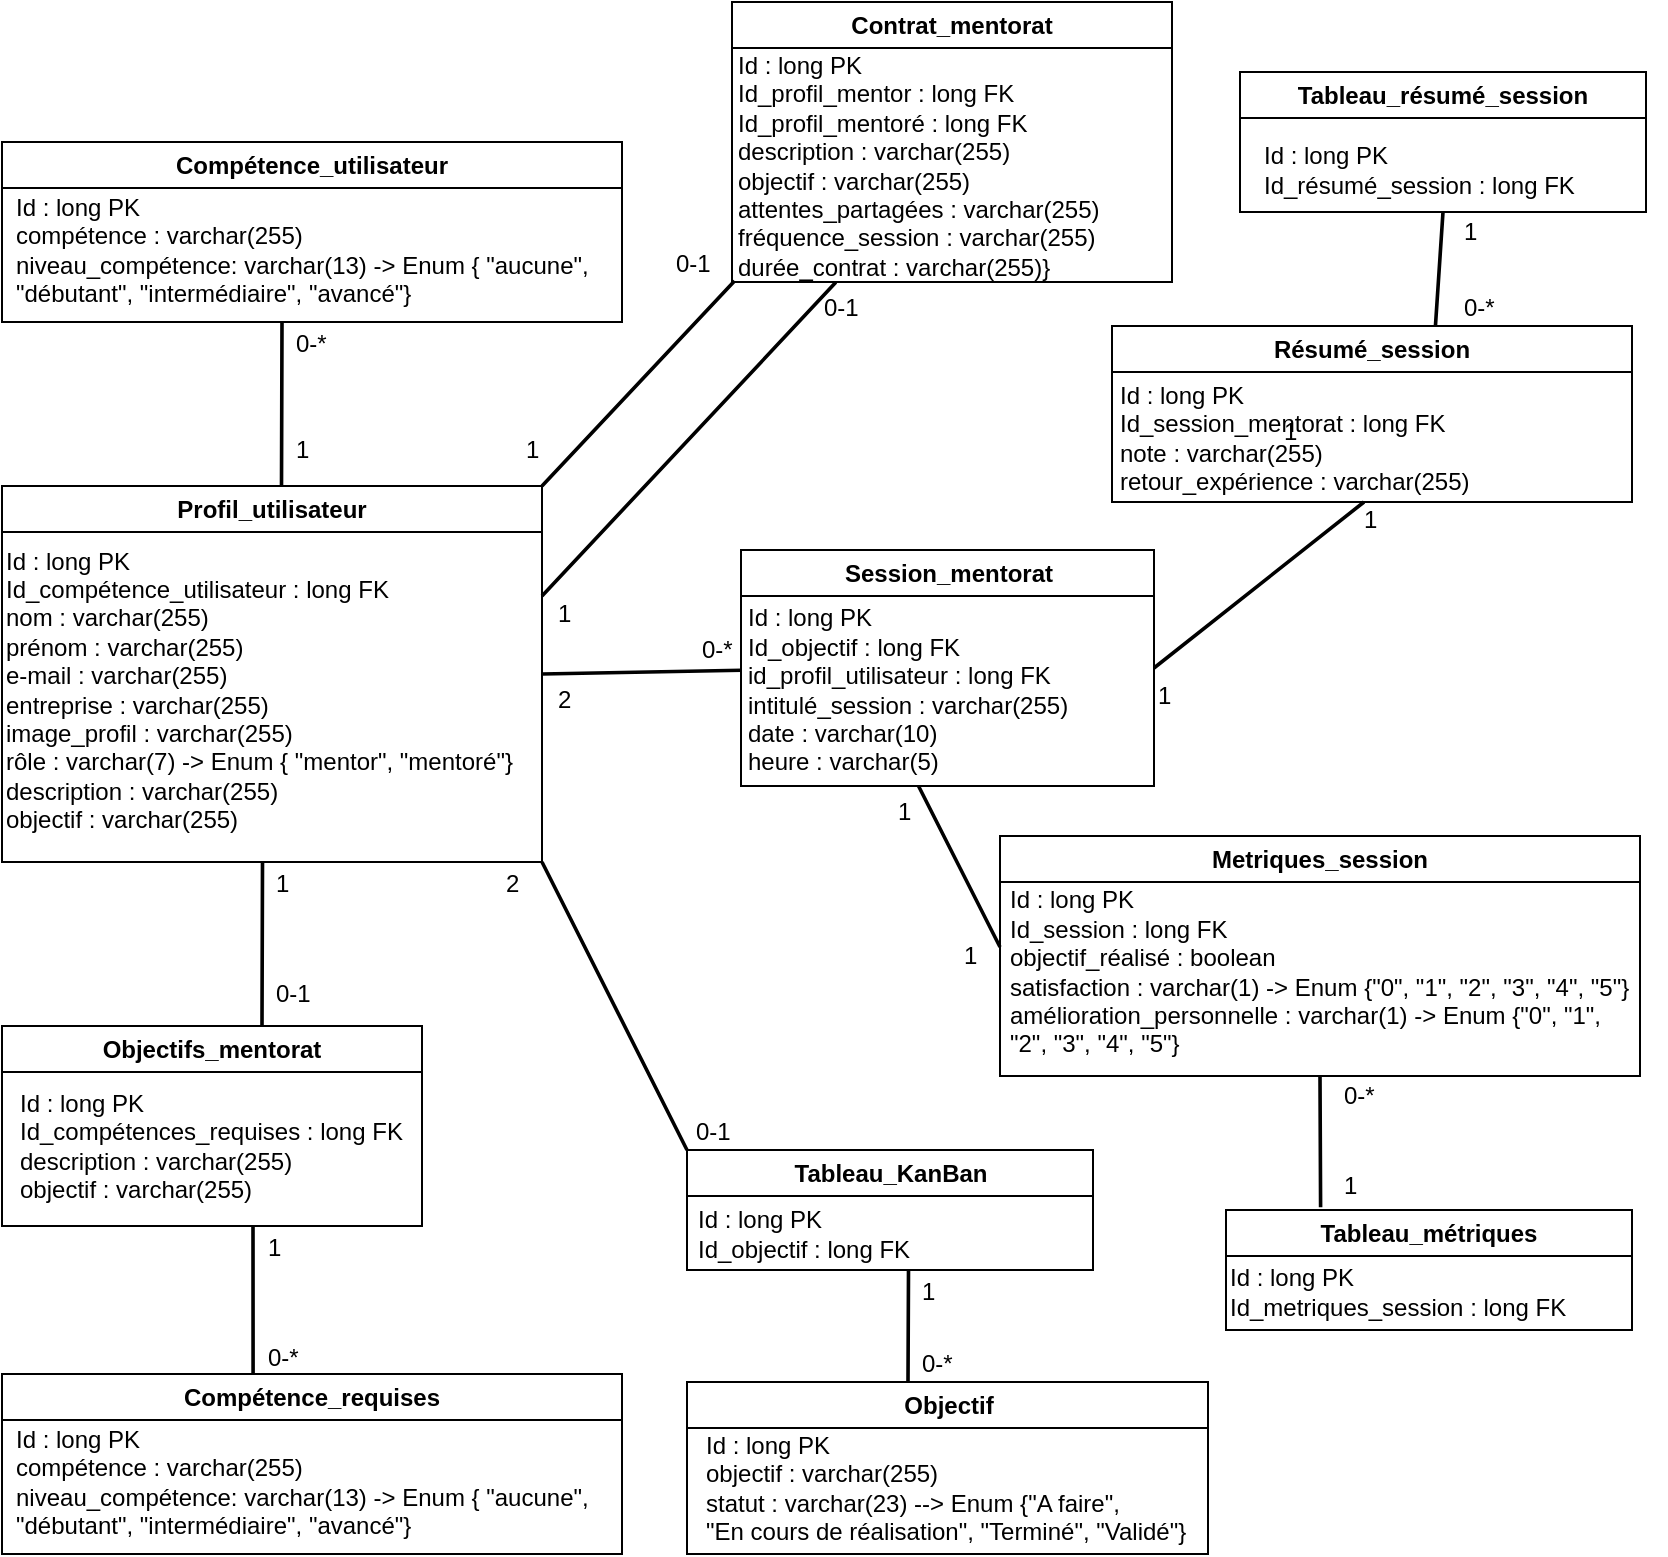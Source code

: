 <mxfile version="21.4.0" type="github">
  <diagram name="Page-1" id="noyESsa5x7OZtrXB0dku">
    <mxGraphModel dx="934" dy="1571" grid="1" gridSize="10" guides="1" tooltips="1" connect="1" arrows="1" fold="1" page="1" pageScale="1" pageWidth="850" pageHeight="1100" math="0" shadow="0">
      <root>
        <mxCell id="0" />
        <mxCell id="1" parent="0" />
        <mxCell id="_MB7roTIRK6cVC3yzVGS-18" value="" style="edgeStyle=none;shape=link;rounded=0;orthogonalLoop=1;jettySize=auto;html=1;width=-0.811;exitX=0.525;exitY=-0.002;exitDx=0;exitDy=0;exitPerimeter=0;" parent="1" edge="1">
          <mxGeometry relative="1" as="geometry">
            <mxPoint x="140.75" y="-748.376" as="sourcePoint" />
            <mxPoint x="141" y="-830" as="targetPoint" />
          </mxGeometry>
        </mxCell>
        <mxCell id="4aoceYNehT1nNi53uhLn-30" value="Profil_utilisateur" style="swimlane;whiteSpace=wrap;html=1;" parent="1" vertex="1">
          <mxGeometry x="1" y="-748" width="270" height="188" as="geometry" />
        </mxCell>
        <mxCell id="4aoceYNehT1nNi53uhLn-52" value="Id : long PK&lt;br&gt;Id_compétence_utilisateur : long FK&lt;br&gt;nom : varchar(255)&lt;br&gt;prénom : varchar(255)&lt;br&gt;e-mail : varchar(255)&lt;br&gt;entreprise : varchar(255)&lt;br&gt;image_profil : varchar(255)&lt;br&gt;rôle : varchar(7) -&amp;gt; Enum { &quot;mentor&quot;, &quot;mentoré&quot;}&lt;br&gt;description : varchar(255)&lt;br&gt;objectif : varchar(255)" style="text;html=1;strokeColor=none;fillColor=none;align=left;verticalAlign=middle;whiteSpace=wrap;rounded=1;fontStyle=0" parent="4aoceYNehT1nNi53uhLn-30" vertex="1">
          <mxGeometry y="24" width="260" height="155" as="geometry" />
        </mxCell>
        <mxCell id="4aoceYNehT1nNi53uhLn-40" value="Objectifs_mentorat" style="swimlane;whiteSpace=wrap;html=1;" parent="1" vertex="1">
          <mxGeometry x="1" y="-478" width="210" height="100" as="geometry" />
        </mxCell>
        <mxCell id="4aoceYNehT1nNi53uhLn-65" value="Id : long PK&lt;br&gt;Id_compétences_requises : long FK&lt;br&gt;description : varchar(255)&lt;br&gt;objectif : varchar(255)" style="text;html=1;strokeColor=none;fillColor=none;align=left;verticalAlign=middle;whiteSpace=wrap;rounded=1;fontStyle=0" parent="4aoceYNehT1nNi53uhLn-40" vertex="1">
          <mxGeometry x="7" y="25" width="203" height="70" as="geometry" />
        </mxCell>
        <mxCell id="4aoceYNehT1nNi53uhLn-41" value="Contrat_mentorat" style="swimlane;whiteSpace=wrap;html=1;" parent="1" vertex="1">
          <mxGeometry x="366" y="-990" width="220" height="140" as="geometry" />
        </mxCell>
        <mxCell id="4aoceYNehT1nNi53uhLn-86" value="Id : long PK&lt;br&gt;Id_profil_mentor : long FK&lt;br&gt;Id_profil_mentoré : long FK&lt;br&gt;description : varchar(255)&lt;br&gt;objectif : varchar(255)&lt;br&gt;attentes_partagées : varchar(255)&lt;br&gt;fréquence_session : varchar(255)&lt;br&gt;durée_contrat : varchar(255)}" style="text;html=1;strokeColor=none;fillColor=none;align=left;verticalAlign=middle;whiteSpace=wrap;rounded=1;fontStyle=0" parent="4aoceYNehT1nNi53uhLn-41" vertex="1">
          <mxGeometry x="1.25" y="24.5" width="200" height="115" as="geometry" />
        </mxCell>
        <mxCell id="4aoceYNehT1nNi53uhLn-43" value="Session_mentorat" style="swimlane;whiteSpace=wrap;html=1;startSize=23;" parent="1" vertex="1">
          <mxGeometry x="370.5" y="-716" width="206.5" height="118" as="geometry" />
        </mxCell>
        <mxCell id="4aoceYNehT1nNi53uhLn-90" value="Id : long PK&lt;br&gt;Id_objectif : long FK&lt;br&gt;id_profil_utilisateur : long FK&lt;br&gt;intitulé_session : varchar(255)&lt;br&gt;date : varchar(10)&lt;br&gt;heure : varchar(5)" style="text;html=1;strokeColor=none;fillColor=none;align=left;verticalAlign=middle;whiteSpace=wrap;rounded=1;fontStyle=0" parent="4aoceYNehT1nNi53uhLn-43" vertex="1">
          <mxGeometry x="1.75" y="39" width="203" height="61" as="geometry" />
        </mxCell>
        <mxCell id="4aoceYNehT1nNi53uhLn-44" value="Metriques_session" style="swimlane;whiteSpace=wrap;html=1;" parent="1" vertex="1">
          <mxGeometry x="500" y="-573" width="320" height="120" as="geometry" />
        </mxCell>
        <mxCell id="4aoceYNehT1nNi53uhLn-48" value="Tableau_résumé_session" style="swimlane;whiteSpace=wrap;html=1;" parent="1" vertex="1">
          <mxGeometry x="620" y="-955" width="203" height="70" as="geometry" />
        </mxCell>
        <mxCell id="4aoceYNehT1nNi53uhLn-49" value="Tableau_métriques" style="swimlane;whiteSpace=wrap;html=1;" parent="1" vertex="1">
          <mxGeometry x="613" y="-386" width="203" height="60" as="geometry" />
        </mxCell>
        <mxCell id="4aoceYNehT1nNi53uhLn-50" value="Résumé_session" style="swimlane;whiteSpace=wrap;html=1;" parent="1" vertex="1">
          <mxGeometry x="556" y="-828" width="260" height="88" as="geometry" />
        </mxCell>
        <mxCell id="4aoceYNehT1nNi53uhLn-99" value="Id : long PK&lt;br&gt;Id_session_mentorat : long FK&lt;br&gt;note : varchar(255)&lt;br&gt;retour_expérience : varchar(255)" style="text;html=1;strokeColor=none;fillColor=none;align=left;verticalAlign=middle;whiteSpace=wrap;rounded=1;fontStyle=0" parent="4aoceYNehT1nNi53uhLn-50" vertex="1">
          <mxGeometry x="2" y="24" width="242.5" height="64" as="geometry" />
        </mxCell>
        <mxCell id="4aoceYNehT1nNi53uhLn-66" value="Compétence_requises" style="swimlane;whiteSpace=wrap;html=1;" parent="1" vertex="1">
          <mxGeometry x="1" y="-304" width="310" height="90" as="geometry" />
        </mxCell>
        <mxCell id="4aoceYNehT1nNi53uhLn-67" value="Id : long PK&lt;br&gt;compétence : varchar(255)&lt;br&gt;niveau_compétence: varchar(13) -&amp;gt; Enum { &quot;aucune&quot;, &quot;débutant&quot;, &quot;intermédiaire&quot;, &quot;avancé&quot;}" style="text;html=1;strokeColor=none;fillColor=none;align=left;verticalAlign=middle;whiteSpace=wrap;rounded=1;fontStyle=0" parent="4aoceYNehT1nNi53uhLn-66" vertex="1">
          <mxGeometry x="5" y="24" width="330" height="60" as="geometry" />
        </mxCell>
        <mxCell id="4aoceYNehT1nNi53uhLn-88" value="Compétence_utilisateur" style="swimlane;whiteSpace=wrap;html=1;" parent="1" vertex="1">
          <mxGeometry x="1" y="-920" width="310" height="90" as="geometry" />
        </mxCell>
        <mxCell id="4aoceYNehT1nNi53uhLn-89" value="Id : long PK&lt;br&gt;compétence : varchar(255)&lt;br&gt;niveau_compétence: varchar(13) -&amp;gt; Enum { &quot;aucune&quot;, &quot;débutant&quot;, &quot;intermédiaire&quot;, &quot;avancé&quot;}" style="text;html=1;strokeColor=none;fillColor=none;align=left;verticalAlign=middle;whiteSpace=wrap;rounded=1;fontStyle=0" parent="4aoceYNehT1nNi53uhLn-88" vertex="1">
          <mxGeometry x="5" y="24" width="305" height="60" as="geometry" />
        </mxCell>
        <mxCell id="4aoceYNehT1nNi53uhLn-91" value="Objectif" style="swimlane;whiteSpace=wrap;html=1;" parent="1" vertex="1">
          <mxGeometry x="343.5" y="-300" width="260.5" height="86" as="geometry" />
        </mxCell>
        <mxCell id="4aoceYNehT1nNi53uhLn-92" value="Id : long PK&lt;br&gt;objectif : varchar(255)&lt;br&gt;statut : varchar(23) --&amp;gt;&amp;nbsp;Enum {&quot;A faire&quot;,&amp;nbsp; &lt;br&gt;&quot;En cours de réalisation&quot;, &quot;Terminé&quot;, &quot;Validé&quot;}&amp;nbsp;" style="text;html=1;strokeColor=none;fillColor=none;align=left;verticalAlign=middle;whiteSpace=wrap;rounded=1;fontStyle=0" parent="1" vertex="1">
          <mxGeometry x="350.5" y="-273" width="253" height="52" as="geometry" />
        </mxCell>
        <mxCell id="4aoceYNehT1nNi53uhLn-96" value="Id : long PK&lt;br&gt;Id_session : long FK&lt;br&gt;objectif_réalisé : boolean&amp;nbsp;&lt;br&gt;satisfaction : varchar(1) -&amp;gt; Enum {&quot;0&quot;, &quot;1&quot;, &quot;2&quot;, &quot;3&quot;, &quot;4&quot;, &quot;5&quot;}&lt;br&gt;amélioration_personnelle : varchar(1)&amp;nbsp;-&amp;gt; Enum {&quot;0&quot;, &quot;1&quot;, &quot;2&quot;, &quot;3&quot;, &quot;4&quot;, &quot;5&quot;}" style="text;html=1;strokeColor=none;fillColor=none;align=left;verticalAlign=middle;whiteSpace=wrap;rounded=1;fontStyle=0" parent="1" vertex="1">
          <mxGeometry x="503" y="-550" width="313" height="90" as="geometry" />
        </mxCell>
        <mxCell id="4aoceYNehT1nNi53uhLn-97" value="Tableau_KanBan" style="swimlane;whiteSpace=wrap;html=1;" parent="1" vertex="1">
          <mxGeometry x="343.5" y="-416" width="203" height="60" as="geometry" />
        </mxCell>
        <mxCell id="4aoceYNehT1nNi53uhLn-98" value="Id : long PK&lt;br&gt;Id_objectif : long FK" style="text;html=1;strokeColor=none;fillColor=none;align=left;verticalAlign=middle;whiteSpace=wrap;rounded=1;fontStyle=0" parent="4aoceYNehT1nNi53uhLn-97" vertex="1">
          <mxGeometry x="3.5" y="27" width="203" height="30" as="geometry" />
        </mxCell>
        <mxCell id="_MB7roTIRK6cVC3yzVGS-2" value="Id : long PK&lt;br&gt;Id_résumé_session : long FK" style="text;html=1;strokeColor=none;fillColor=none;align=left;verticalAlign=middle;whiteSpace=wrap;rounded=1;fontStyle=0" parent="1" vertex="1">
          <mxGeometry x="630" y="-925" width="203" height="38" as="geometry" />
        </mxCell>
        <mxCell id="_MB7roTIRK6cVC3yzVGS-19" value="0-*" style="text;html=1;strokeColor=none;fillColor=none;align=left;verticalAlign=middle;whiteSpace=wrap;rounded=1;fontStyle=0" parent="1" vertex="1">
          <mxGeometry x="146" y="-828" width="20" height="18" as="geometry" />
        </mxCell>
        <mxCell id="_MB7roTIRK6cVC3yzVGS-20" value="1" style="text;html=1;strokeColor=none;fillColor=none;align=left;verticalAlign=middle;whiteSpace=wrap;rounded=1;fontStyle=0" parent="1" vertex="1">
          <mxGeometry x="146" y="-775" width="20" height="18" as="geometry" />
        </mxCell>
        <mxCell id="_MB7roTIRK6cVC3yzVGS-21" value="" style="edgeStyle=none;shape=link;rounded=0;orthogonalLoop=1;jettySize=auto;html=1;width=-0.811;exitX=0.525;exitY=-0.002;exitDx=0;exitDy=0;exitPerimeter=0;" parent="1" edge="1">
          <mxGeometry relative="1" as="geometry">
            <mxPoint x="131" y="-477.996" as="sourcePoint" />
            <mxPoint x="131.25" y="-559.62" as="targetPoint" />
          </mxGeometry>
        </mxCell>
        <mxCell id="_MB7roTIRK6cVC3yzVGS-22" value="1" style="text;html=1;strokeColor=none;fillColor=none;align=left;verticalAlign=middle;whiteSpace=wrap;rounded=1;fontStyle=0" parent="1" vertex="1">
          <mxGeometry x="136.25" y="-557.62" width="20" height="18" as="geometry" />
        </mxCell>
        <mxCell id="_MB7roTIRK6cVC3yzVGS-23" value="0-1" style="text;html=1;strokeColor=none;fillColor=none;align=left;verticalAlign=middle;whiteSpace=wrap;rounded=1;fontStyle=0" parent="1" vertex="1">
          <mxGeometry x="136.25" y="-503" width="24.75" height="18" as="geometry" />
        </mxCell>
        <mxCell id="_MB7roTIRK6cVC3yzVGS-24" value="" style="edgeStyle=none;shape=link;rounded=0;orthogonalLoop=1;jettySize=auto;html=1;width=-0.811;exitX=0.405;exitY=0.005;exitDx=0;exitDy=0;exitPerimeter=0;" parent="1" source="4aoceYNehT1nNi53uhLn-66" edge="1">
          <mxGeometry relative="1" as="geometry">
            <mxPoint x="161" y="-330" as="sourcePoint" />
            <mxPoint x="126.5" y="-378" as="targetPoint" />
          </mxGeometry>
        </mxCell>
        <mxCell id="_MB7roTIRK6cVC3yzVGS-25" value="1" style="text;html=1;strokeColor=none;fillColor=none;align=left;verticalAlign=middle;whiteSpace=wrap;rounded=1;fontStyle=0" parent="1" vertex="1">
          <mxGeometry x="131.5" y="-376" width="20" height="18" as="geometry" />
        </mxCell>
        <mxCell id="_MB7roTIRK6cVC3yzVGS-26" value="0-*" style="text;html=1;strokeColor=none;fillColor=none;align=left;verticalAlign=middle;whiteSpace=wrap;rounded=1;fontStyle=0" parent="1" vertex="1">
          <mxGeometry x="131.5" y="-321.38" width="24.75" height="18" as="geometry" />
        </mxCell>
        <mxCell id="_MB7roTIRK6cVC3yzVGS-27" value="" style="edgeStyle=none;shape=link;rounded=0;orthogonalLoop=1;jettySize=auto;html=1;width=-0.811;entryX=0;entryY=1;entryDx=0;entryDy=0;exitX=1;exitY=0;exitDx=0;exitDy=0;" parent="1" source="4aoceYNehT1nNi53uhLn-30" target="4aoceYNehT1nNi53uhLn-86" edge="1">
          <mxGeometry relative="1" as="geometry">
            <mxPoint x="301" y="-689.996" as="sourcePoint" />
            <mxPoint x="331" y="-720" as="targetPoint" />
          </mxGeometry>
        </mxCell>
        <mxCell id="_MB7roTIRK6cVC3yzVGS-28" value="1" style="text;html=1;strokeColor=none;fillColor=none;align=left;verticalAlign=middle;whiteSpace=wrap;rounded=1;fontStyle=0" parent="1" vertex="1">
          <mxGeometry x="261" y="-775" width="20" height="18" as="geometry" />
        </mxCell>
        <mxCell id="_MB7roTIRK6cVC3yzVGS-29" value="0-1" style="text;html=1;strokeColor=none;fillColor=none;align=left;verticalAlign=middle;whiteSpace=wrap;rounded=1;fontStyle=0" parent="1" vertex="1">
          <mxGeometry x="336" y="-868" width="30" height="18" as="geometry" />
        </mxCell>
        <mxCell id="_MB7roTIRK6cVC3yzVGS-30" value="" style="edgeStyle=none;shape=link;rounded=0;orthogonalLoop=1;jettySize=auto;html=1;width=-0.811;entryX=-0.007;entryY=0.346;entryDx=0;entryDy=0;exitX=1;exitY=0.5;exitDx=0;exitDy=0;entryPerimeter=0;" parent="1" source="4aoceYNehT1nNi53uhLn-30" target="4aoceYNehT1nNi53uhLn-90" edge="1">
          <mxGeometry relative="1" as="geometry">
            <mxPoint x="271" y="-600" as="sourcePoint" />
            <mxPoint x="331" y="-600" as="targetPoint" />
          </mxGeometry>
        </mxCell>
        <mxCell id="_MB7roTIRK6cVC3yzVGS-31" value="2" style="text;html=1;strokeColor=none;fillColor=none;align=left;verticalAlign=middle;whiteSpace=wrap;rounded=1;fontStyle=0" parent="1" vertex="1">
          <mxGeometry x="277" y="-649.62" width="20" height="18" as="geometry" />
        </mxCell>
        <mxCell id="_MB7roTIRK6cVC3yzVGS-32" value="0-1" style="text;html=1;strokeColor=none;fillColor=none;align=left;verticalAlign=middle;whiteSpace=wrap;rounded=1;fontStyle=0" parent="1" vertex="1">
          <mxGeometry x="345.5" y="-434" width="30" height="18" as="geometry" />
        </mxCell>
        <mxCell id="_MB7roTIRK6cVC3yzVGS-33" value="" style="edgeStyle=none;shape=link;rounded=0;orthogonalLoop=1;jettySize=auto;html=1;width=-0.811;entryX=0;entryY=0;entryDx=0;entryDy=0;exitX=1;exitY=1;exitDx=0;exitDy=0;" parent="1" source="4aoceYNehT1nNi53uhLn-30" target="4aoceYNehT1nNi53uhLn-97" edge="1">
          <mxGeometry relative="1" as="geometry">
            <mxPoint x="241" y="-560" as="sourcePoint" />
            <mxPoint x="371" y="-385" as="targetPoint" />
          </mxGeometry>
        </mxCell>
        <mxCell id="_MB7roTIRK6cVC3yzVGS-34" value="2" style="text;html=1;strokeColor=none;fillColor=none;align=left;verticalAlign=middle;whiteSpace=wrap;rounded=1;fontStyle=0" parent="1" vertex="1">
          <mxGeometry x="251" y="-557.62" width="30" height="18" as="geometry" />
        </mxCell>
        <mxCell id="_MB7roTIRK6cVC3yzVGS-35" value="1" style="text;html=1;strokeColor=none;fillColor=none;align=left;verticalAlign=middle;whiteSpace=wrap;rounded=1;fontStyle=0" parent="1" vertex="1">
          <mxGeometry x="680" y="-740" width="30" height="18" as="geometry" />
        </mxCell>
        <mxCell id="_MB7roTIRK6cVC3yzVGS-36" value="" style="edgeStyle=none;shape=link;rounded=0;orthogonalLoop=1;jettySize=auto;html=1;width=-0.811;" parent="1" edge="1">
          <mxGeometry relative="1" as="geometry">
            <mxPoint x="454" y="-300" as="sourcePoint" />
            <mxPoint x="454.25" y="-356" as="targetPoint" />
          </mxGeometry>
        </mxCell>
        <mxCell id="_MB7roTIRK6cVC3yzVGS-37" value="1" style="text;html=1;strokeColor=none;fillColor=none;align=left;verticalAlign=middle;whiteSpace=wrap;rounded=1;fontStyle=0" parent="1" vertex="1">
          <mxGeometry x="458.75" y="-354" width="20" height="18" as="geometry" />
        </mxCell>
        <mxCell id="_MB7roTIRK6cVC3yzVGS-38" value="0-*" style="text;html=1;strokeColor=none;fillColor=none;align=left;verticalAlign=middle;whiteSpace=wrap;rounded=1;fontStyle=0" parent="1" vertex="1">
          <mxGeometry x="459.25" y="-318" width="24.75" height="18" as="geometry" />
        </mxCell>
        <mxCell id="4aoceYNehT1nNi53uhLn-105" value="Id : long PK&lt;br&gt;Id_metriques_session&amp;nbsp;: long FK" style="text;html=1;strokeColor=none;fillColor=none;align=left;verticalAlign=middle;whiteSpace=wrap;rounded=1;fontStyle=0" parent="1" vertex="1">
          <mxGeometry x="613" y="-360" width="203" height="30" as="geometry" />
        </mxCell>
        <mxCell id="FC4678V7Qu3IlDnJOMj9-1" value="" style="edgeStyle=none;shape=link;rounded=0;orthogonalLoop=1;jettySize=auto;html=1;width=-0.811;entryX=1;entryY=0.25;entryDx=0;entryDy=0;" parent="1" target="FC4678V7Qu3IlDnJOMj9-3" edge="1">
          <mxGeometry relative="1" as="geometry">
            <mxPoint x="459.25" y="-598" as="sourcePoint" />
            <mxPoint x="499.25" y="-513.62" as="targetPoint" />
          </mxGeometry>
        </mxCell>
        <mxCell id="FC4678V7Qu3IlDnJOMj9-2" value="1" style="text;html=1;strokeColor=none;fillColor=none;align=left;verticalAlign=middle;whiteSpace=wrap;rounded=1;fontStyle=0" parent="1" vertex="1">
          <mxGeometry x="447.25" y="-594" width="20" height="18" as="geometry" />
        </mxCell>
        <mxCell id="FC4678V7Qu3IlDnJOMj9-3" value="1" style="text;html=1;strokeColor=none;fillColor=none;align=left;verticalAlign=middle;whiteSpace=wrap;rounded=1;fontStyle=0" parent="1" vertex="1">
          <mxGeometry x="480" y="-522" width="20" height="18" as="geometry" />
        </mxCell>
        <mxCell id="FC4678V7Qu3IlDnJOMj9-4" value="" style="edgeStyle=none;shape=link;rounded=0;orthogonalLoop=1;jettySize=auto;html=1;width=-0.811;entryX=0.233;entryY=-0.022;entryDx=0;entryDy=0;exitX=0.5;exitY=1;exitDx=0;exitDy=0;entryPerimeter=0;" parent="1" source="4aoceYNehT1nNi53uhLn-44" target="4aoceYNehT1nNi53uhLn-49" edge="1">
          <mxGeometry relative="1" as="geometry">
            <mxPoint x="671.5" y="-277.38" as="sourcePoint" />
            <mxPoint x="771.5" y="-279.38" as="targetPoint" />
          </mxGeometry>
        </mxCell>
        <mxCell id="FC4678V7Qu3IlDnJOMj9-5" value="0-*" style="text;html=1;strokeColor=none;fillColor=none;align=left;verticalAlign=middle;whiteSpace=wrap;rounded=1;fontStyle=0" parent="1" vertex="1">
          <mxGeometry x="670" y="-452" width="20" height="18" as="geometry" />
        </mxCell>
        <mxCell id="FC4678V7Qu3IlDnJOMj9-6" value="1" style="text;html=1;strokeColor=none;fillColor=none;align=left;verticalAlign=middle;whiteSpace=wrap;rounded=1;fontStyle=0" parent="1" vertex="1">
          <mxGeometry x="670" y="-407" width="30" height="18" as="geometry" />
        </mxCell>
        <mxCell id="FC4678V7Qu3IlDnJOMj9-8" value="" style="edgeStyle=none;shape=link;rounded=0;orthogonalLoop=1;jettySize=auto;html=1;width=-0.811;entryX=0;entryY=1;entryDx=0;entryDy=0;exitX=1;exitY=0.5;exitDx=0;exitDy=0;" parent="1" source="4aoceYNehT1nNi53uhLn-43" edge="1">
          <mxGeometry relative="1" as="geometry">
            <mxPoint x="586" y="-637" as="sourcePoint" />
            <mxPoint x="682" y="-740" as="targetPoint" />
          </mxGeometry>
        </mxCell>
        <mxCell id="FC4678V7Qu3IlDnJOMj9-9" value="0-*" style="text;html=1;strokeColor=none;fillColor=none;align=left;verticalAlign=middle;whiteSpace=wrap;rounded=1;fontStyle=0" parent="1" vertex="1">
          <mxGeometry x="348.5" y="-675" width="30" height="18" as="geometry" />
        </mxCell>
        <mxCell id="FC4678V7Qu3IlDnJOMj9-10" value="1" style="text;html=1;strokeColor=none;fillColor=none;align=left;verticalAlign=middle;whiteSpace=wrap;rounded=1;fontStyle=0" parent="1" vertex="1">
          <mxGeometry x="577" y="-652" width="30" height="18" as="geometry" />
        </mxCell>
        <mxCell id="FC4678V7Qu3IlDnJOMj9-12" value="0-*" style="text;html=1;strokeColor=none;fillColor=none;align=left;verticalAlign=middle;whiteSpace=wrap;rounded=1;fontStyle=0" parent="1" vertex="1">
          <mxGeometry x="730" y="-846" width="30" height="18" as="geometry" />
        </mxCell>
        <mxCell id="FC4678V7Qu3IlDnJOMj9-13" value="" style="edgeStyle=none;shape=link;rounded=0;orthogonalLoop=1;jettySize=auto;html=1;width=-0.811;entryX=0.5;entryY=1;entryDx=0;entryDy=0;exitX=0.622;exitY=0;exitDx=0;exitDy=0;exitPerimeter=0;" parent="1" source="4aoceYNehT1nNi53uhLn-50" target="4aoceYNehT1nNi53uhLn-48" edge="1">
          <mxGeometry relative="1" as="geometry">
            <mxPoint x="640" y="-789" as="sourcePoint" />
            <mxPoint x="745" y="-872" as="targetPoint" />
          </mxGeometry>
        </mxCell>
        <mxCell id="FC4678V7Qu3IlDnJOMj9-14" value="1" style="text;html=1;strokeColor=none;fillColor=none;align=left;verticalAlign=middle;whiteSpace=wrap;rounded=1;fontStyle=0" parent="1" vertex="1">
          <mxGeometry x="640" y="-784" width="30" height="18" as="geometry" />
        </mxCell>
        <mxCell id="FC4678V7Qu3IlDnJOMj9-18" value="1" style="text;html=1;strokeColor=none;fillColor=none;align=left;verticalAlign=middle;whiteSpace=wrap;rounded=1;fontStyle=0" parent="1" vertex="1">
          <mxGeometry x="730" y="-884" width="30" height="18" as="geometry" />
        </mxCell>
        <mxCell id="_MFZLOnCyGNXbBU_QRst-1" value="" style="edgeStyle=none;shape=link;rounded=0;orthogonalLoop=1;jettySize=auto;html=1;width=-0.811;entryX=0.264;entryY=-0.213;entryDx=0;entryDy=0;exitX=1;exitY=0;exitDx=0;exitDy=0;entryPerimeter=0;" edge="1" parent="1" target="_MFZLOnCyGNXbBU_QRst-3">
          <mxGeometry relative="1" as="geometry">
            <mxPoint x="271" y="-693" as="sourcePoint" />
            <mxPoint x="367" y="-795" as="targetPoint" />
          </mxGeometry>
        </mxCell>
        <mxCell id="_MFZLOnCyGNXbBU_QRst-2" value="1" style="text;html=1;strokeColor=none;fillColor=none;align=left;verticalAlign=middle;whiteSpace=wrap;rounded=1;fontStyle=0" vertex="1" parent="1">
          <mxGeometry x="277" y="-693" width="20" height="18" as="geometry" />
        </mxCell>
        <mxCell id="_MFZLOnCyGNXbBU_QRst-3" value="0-1" style="text;html=1;strokeColor=none;fillColor=none;align=left;verticalAlign=middle;whiteSpace=wrap;rounded=1;fontStyle=0" vertex="1" parent="1">
          <mxGeometry x="410" y="-846" width="30" height="18" as="geometry" />
        </mxCell>
      </root>
    </mxGraphModel>
  </diagram>
</mxfile>
